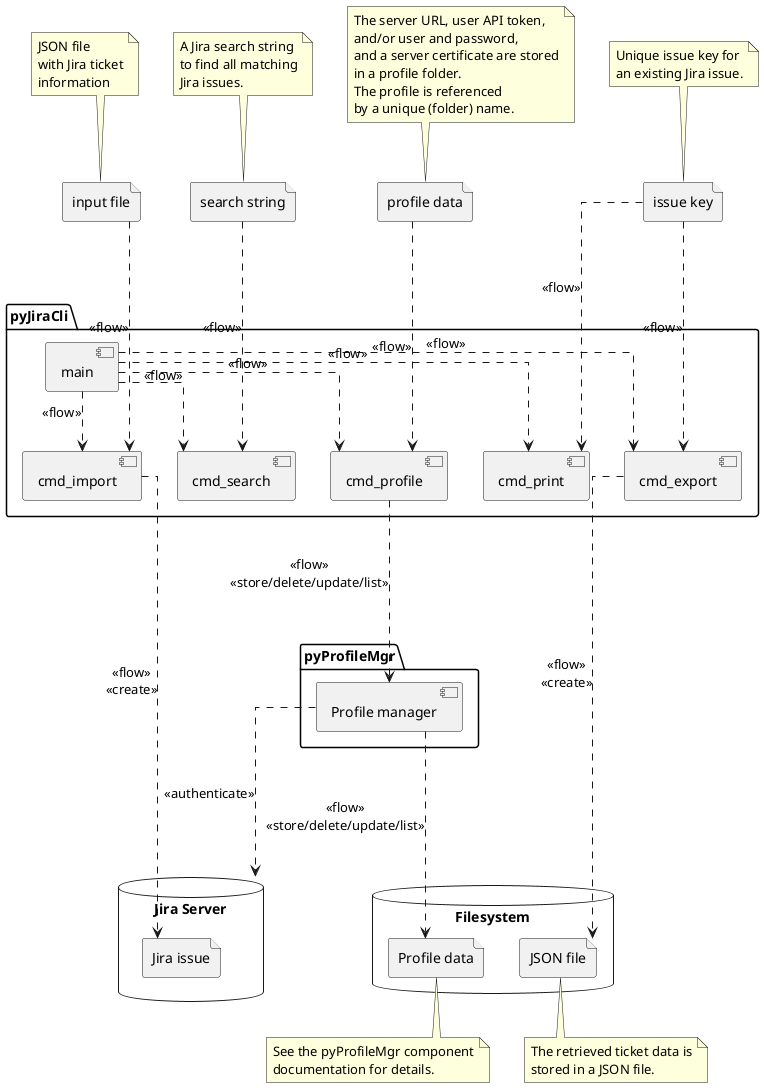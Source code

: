 @startuml pyJiraCli_components

top to bottom direction
skinparam Linetype ortho

file "issue key" as key
file "input file" as i_file
file "search string" as filter
file "profile data" as profile_data

package "pyJiraCli" {
  [main]

  [cmd_import] as import
  [cmd_export] as export
  [cmd_profile] as profile
  [cmd_print] as print
  [cmd_search] as search
}

package "pyProfileMgr" {
  [Profile manager] as profile_mgr
}

key .down...> export : <<flow>>
key .down...> print : <<flow>>
profile_data .down...> profile : <<flow>>
filter .down...> search : <<flow>>
i_file .down...> import : <<flow>>

database "Jira Server" as jira_server {
  file "Jira issue" as jira_issue
}

database Filesystem {
  file "Profile data" as profile_data_files
  file "JSON file" as file
}

main .down.> import : <<flow>>
main .down.> export : <<flow>>
main .down.> profile : <<flow>>
main .down.> print : <<flow>>
main .down.> search : <<flow>>

profile ...down.> profile_mgr : <<flow>>\n<<store/delete/update/list>>
profile_mgr ...down.> profile_data_files : <<flow>>\n<<store/delete/update/list>>
profile_mgr .down...> jira_server : <<authenticate>>
export ...down.> file : <<flow>>\n<<create>>
import ....> jira_issue : <<flow>>\n<<create>>

'Notes
note top of key
  Unique issue key for
  an existing Jira issue.
end note

note top of profile_data
  The server URL, user API token,
  and/or user and password,
  and a server certificate are stored
  in a profile folder.
  The profile is referenced
  by a unique (folder) name.
end note

note top of filter
  A Jira search string
  to find all matching
  Jira issues.
end note

note top of i_file
  JSON file
  with Jira ticket
  information
end note

note bottom of profile_data_files
  See the pyProfileMgr component
  documentation for details.
end note

note bottom of file
  The retrieved ticket data is
  stored in a JSON file.
end note

@enduml
